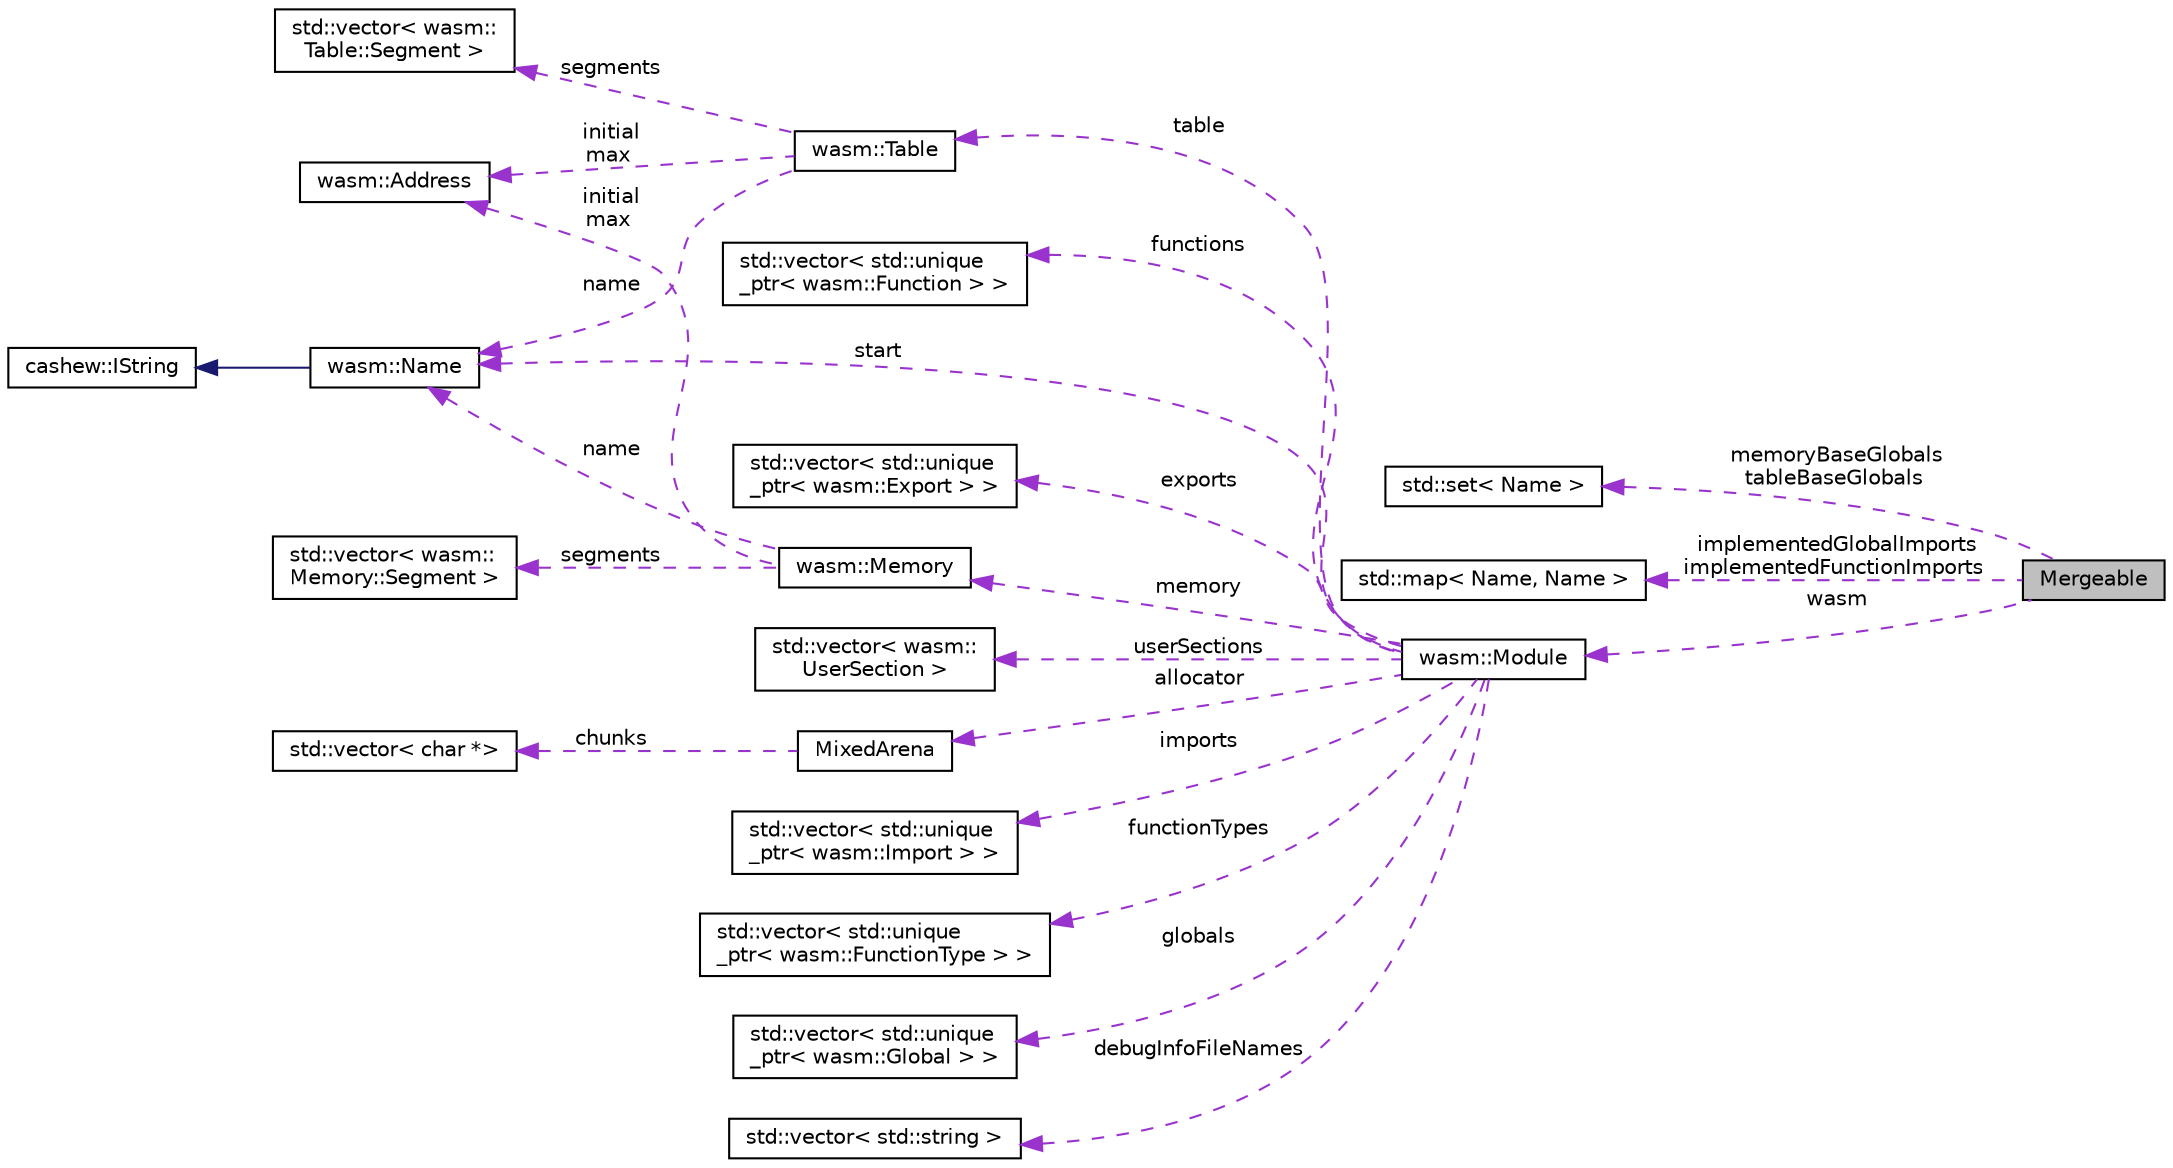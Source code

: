 digraph "Mergeable"
{
  edge [fontname="Helvetica",fontsize="10",labelfontname="Helvetica",labelfontsize="10"];
  node [fontname="Helvetica",fontsize="10",shape=record];
  rankdir="LR";
  Node3 [label="Mergeable",height=0.2,width=0.4,color="black", fillcolor="grey75", style="filled", fontcolor="black"];
  Node4 -> Node3 [dir="back",color="darkorchid3",fontsize="10",style="dashed",label=" memoryBaseGlobals\ntableBaseGlobals" ];
  Node4 [label="std::set\< Name \>",height=0.2,width=0.4,color="black", fillcolor="white", style="filled",URL="$classstd_1_1set.html"];
  Node5 -> Node3 [dir="back",color="darkorchid3",fontsize="10",style="dashed",label=" implementedGlobalImports\nimplementedFunctionImports" ];
  Node5 [label="std::map\< Name, Name \>",height=0.2,width=0.4,color="black", fillcolor="white", style="filled",URL="$classstd_1_1map.html"];
  Node6 -> Node3 [dir="back",color="darkorchid3",fontsize="10",style="dashed",label=" wasm" ];
  Node6 [label="wasm::Module",height=0.2,width=0.4,color="black", fillcolor="white", style="filled",URL="$classwasm_1_1_module.html"];
  Node7 -> Node6 [dir="back",color="darkorchid3",fontsize="10",style="dashed",label=" start" ];
  Node7 [label="wasm::Name",height=0.2,width=0.4,color="black", fillcolor="white", style="filled",URL="$structwasm_1_1_name.html"];
  Node8 -> Node7 [dir="back",color="midnightblue",fontsize="10",style="solid"];
  Node8 [label="cashew::IString",height=0.2,width=0.4,color="black", fillcolor="white", style="filled",URL="$structcashew_1_1_i_string.html"];
  Node9 -> Node6 [dir="back",color="darkorchid3",fontsize="10",style="dashed",label=" functions" ];
  Node9 [label="std::vector\< std::unique\l_ptr\< wasm::Function \> \>",height=0.2,width=0.4,color="black", fillcolor="white", style="filled",URL="$classstd_1_1vector.html"];
  Node10 -> Node6 [dir="back",color="darkorchid3",fontsize="10",style="dashed",label=" memory" ];
  Node10 [label="wasm::Memory",height=0.2,width=0.4,color="black", fillcolor="white", style="filled",URL="$classwasm_1_1_memory.html"];
  Node7 -> Node10 [dir="back",color="darkorchid3",fontsize="10",style="dashed",label=" name" ];
  Node11 -> Node10 [dir="back",color="darkorchid3",fontsize="10",style="dashed",label=" initial\nmax" ];
  Node11 [label="wasm::Address",height=0.2,width=0.4,color="black", fillcolor="white", style="filled",URL="$structwasm_1_1_address.html"];
  Node12 -> Node10 [dir="back",color="darkorchid3",fontsize="10",style="dashed",label=" segments" ];
  Node12 [label="std::vector\< wasm::\lMemory::Segment \>",height=0.2,width=0.4,color="black", fillcolor="white", style="filled",URL="$classstd_1_1vector.html"];
  Node13 -> Node6 [dir="back",color="darkorchid3",fontsize="10",style="dashed",label=" exports" ];
  Node13 [label="std::vector\< std::unique\l_ptr\< wasm::Export \> \>",height=0.2,width=0.4,color="black", fillcolor="white", style="filled",URL="$classstd_1_1vector.html"];
  Node14 -> Node6 [dir="back",color="darkorchid3",fontsize="10",style="dashed",label=" table" ];
  Node14 [label="wasm::Table",height=0.2,width=0.4,color="black", fillcolor="white", style="filled",URL="$classwasm_1_1_table.html"];
  Node15 -> Node14 [dir="back",color="darkorchid3",fontsize="10",style="dashed",label=" segments" ];
  Node15 [label="std::vector\< wasm::\lTable::Segment \>",height=0.2,width=0.4,color="black", fillcolor="white", style="filled",URL="$classstd_1_1vector.html"];
  Node7 -> Node14 [dir="back",color="darkorchid3",fontsize="10",style="dashed",label=" name" ];
  Node11 -> Node14 [dir="back",color="darkorchid3",fontsize="10",style="dashed",label=" initial\nmax" ];
  Node16 -> Node6 [dir="back",color="darkorchid3",fontsize="10",style="dashed",label=" userSections" ];
  Node16 [label="std::vector\< wasm::\lUserSection \>",height=0.2,width=0.4,color="black", fillcolor="white", style="filled",URL="$classstd_1_1vector.html"];
  Node17 -> Node6 [dir="back",color="darkorchid3",fontsize="10",style="dashed",label=" allocator" ];
  Node17 [label="MixedArena",height=0.2,width=0.4,color="black", fillcolor="white", style="filled",URL="$struct_mixed_arena.html"];
  Node18 -> Node17 [dir="back",color="darkorchid3",fontsize="10",style="dashed",label=" chunks" ];
  Node18 [label="std::vector\< char *\>",height=0.2,width=0.4,color="black", fillcolor="white", style="filled",URL="$classstd_1_1vector.html"];
  Node19 -> Node6 [dir="back",color="darkorchid3",fontsize="10",style="dashed",label=" imports" ];
  Node19 [label="std::vector\< std::unique\l_ptr\< wasm::Import \> \>",height=0.2,width=0.4,color="black", fillcolor="white", style="filled",URL="$classstd_1_1vector.html"];
  Node20 -> Node6 [dir="back",color="darkorchid3",fontsize="10",style="dashed",label=" functionTypes" ];
  Node20 [label="std::vector\< std::unique\l_ptr\< wasm::FunctionType \> \>",height=0.2,width=0.4,color="black", fillcolor="white", style="filled",URL="$classstd_1_1vector.html"];
  Node21 -> Node6 [dir="back",color="darkorchid3",fontsize="10",style="dashed",label=" globals" ];
  Node21 [label="std::vector\< std::unique\l_ptr\< wasm::Global \> \>",height=0.2,width=0.4,color="black", fillcolor="white", style="filled",URL="$classstd_1_1vector.html"];
  Node22 -> Node6 [dir="back",color="darkorchid3",fontsize="10",style="dashed",label=" debugInfoFileNames" ];
  Node22 [label="std::vector\< std::string \>",height=0.2,width=0.4,color="black", fillcolor="white", style="filled",URL="$classstd_1_1vector.html"];
}
